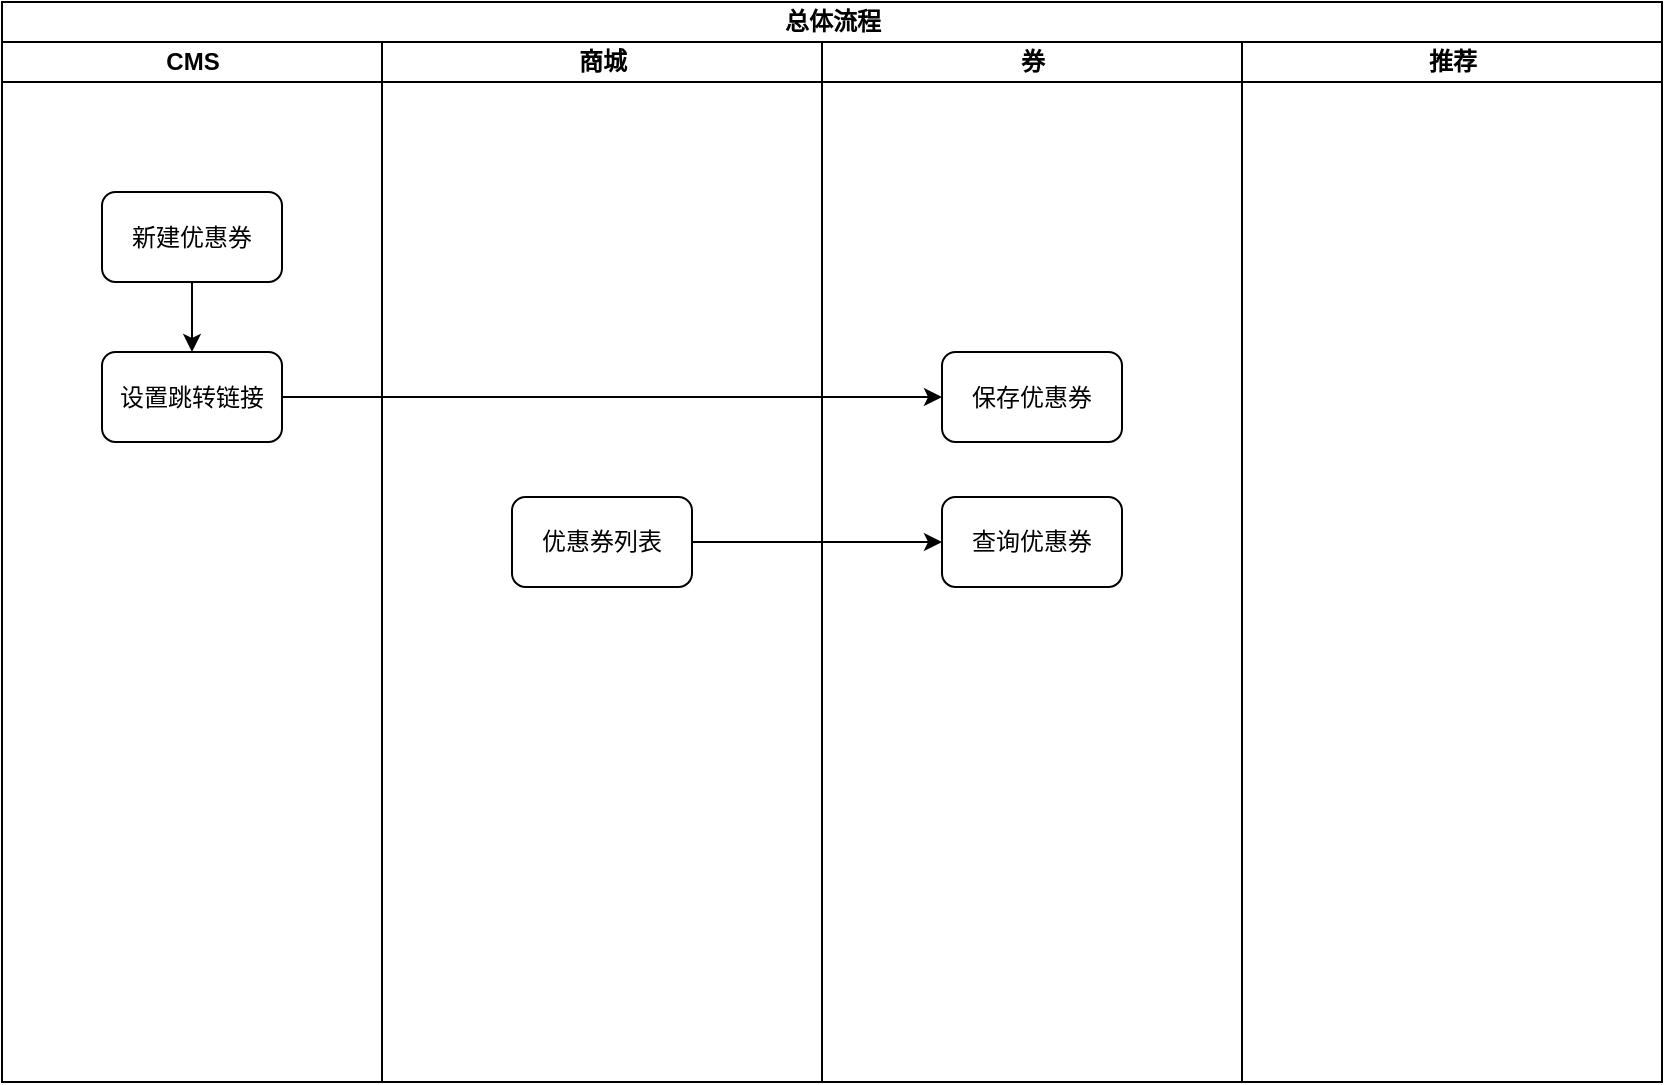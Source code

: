 <mxfile version="21.6.6" type="github">
  <diagram name="第 1 页" id="xIP1L7UhcC2tInQek6bY">
    <mxGraphModel dx="996" dy="541" grid="1" gridSize="10" guides="1" tooltips="1" connect="1" arrows="1" fold="1" page="1" pageScale="1" pageWidth="827" pageHeight="1169" math="0" shadow="0">
      <root>
        <mxCell id="0" />
        <mxCell id="1" parent="0" />
        <mxCell id="2ZWqnjDRBpzL2C1Y5E5V-1" value="总体流程" style="swimlane;childLayout=stackLayout;resizeParent=1;resizeParentMax=0;startSize=20;html=1;" vertex="1" parent="1">
          <mxGeometry x="60.0" y="45" width="830" height="540" as="geometry" />
        </mxCell>
        <mxCell id="2ZWqnjDRBpzL2C1Y5E5V-2" value="CMS" style="swimlane;startSize=20;html=1;" vertex="1" parent="2ZWqnjDRBpzL2C1Y5E5V-1">
          <mxGeometry y="20" width="190" height="520" as="geometry" />
        </mxCell>
        <mxCell id="2ZWqnjDRBpzL2C1Y5E5V-25" style="edgeStyle=orthogonalEdgeStyle;rounded=0;orthogonalLoop=1;jettySize=auto;html=1;" edge="1" parent="2ZWqnjDRBpzL2C1Y5E5V-2" source="2ZWqnjDRBpzL2C1Y5E5V-23" target="2ZWqnjDRBpzL2C1Y5E5V-24">
          <mxGeometry relative="1" as="geometry" />
        </mxCell>
        <mxCell id="2ZWqnjDRBpzL2C1Y5E5V-23" value="新建优惠券" style="rounded=1;whiteSpace=wrap;html=1;" vertex="1" parent="2ZWqnjDRBpzL2C1Y5E5V-2">
          <mxGeometry x="50" y="75" width="90" height="45" as="geometry" />
        </mxCell>
        <mxCell id="2ZWqnjDRBpzL2C1Y5E5V-24" value="设置跳转链接" style="rounded=1;whiteSpace=wrap;html=1;" vertex="1" parent="2ZWqnjDRBpzL2C1Y5E5V-2">
          <mxGeometry x="50" y="155" width="90" height="45" as="geometry" />
        </mxCell>
        <mxCell id="2ZWqnjDRBpzL2C1Y5E5V-3" value="商城" style="swimlane;startSize=20;html=1;" vertex="1" parent="2ZWqnjDRBpzL2C1Y5E5V-1">
          <mxGeometry x="190" y="20" width="220" height="520" as="geometry" />
        </mxCell>
        <mxCell id="2ZWqnjDRBpzL2C1Y5E5V-29" value="优惠券列表" style="rounded=1;whiteSpace=wrap;html=1;" vertex="1" parent="2ZWqnjDRBpzL2C1Y5E5V-3">
          <mxGeometry x="65" y="227.5" width="90" height="45" as="geometry" />
        </mxCell>
        <mxCell id="2ZWqnjDRBpzL2C1Y5E5V-21" value="券" style="swimlane;startSize=20;html=1;" vertex="1" parent="2ZWqnjDRBpzL2C1Y5E5V-1">
          <mxGeometry x="410" y="20" width="210" height="520" as="geometry">
            <mxRectangle x="410" y="20" width="40" height="520" as="alternateBounds" />
          </mxGeometry>
        </mxCell>
        <mxCell id="2ZWqnjDRBpzL2C1Y5E5V-26" value="保存优惠券" style="rounded=1;whiteSpace=wrap;html=1;" vertex="1" parent="2ZWqnjDRBpzL2C1Y5E5V-21">
          <mxGeometry x="60" y="155" width="90" height="45" as="geometry" />
        </mxCell>
        <mxCell id="2ZWqnjDRBpzL2C1Y5E5V-30" value="查询优惠券" style="rounded=1;whiteSpace=wrap;html=1;" vertex="1" parent="2ZWqnjDRBpzL2C1Y5E5V-21">
          <mxGeometry x="60" y="227.5" width="90" height="45" as="geometry" />
        </mxCell>
        <mxCell id="2ZWqnjDRBpzL2C1Y5E5V-4" value="推荐" style="swimlane;startSize=20;html=1;" vertex="1" parent="2ZWqnjDRBpzL2C1Y5E5V-1">
          <mxGeometry x="620" y="20" width="210" height="520" as="geometry">
            <mxRectangle x="410" y="20" width="40" height="520" as="alternateBounds" />
          </mxGeometry>
        </mxCell>
        <mxCell id="2ZWqnjDRBpzL2C1Y5E5V-27" style="edgeStyle=orthogonalEdgeStyle;rounded=0;orthogonalLoop=1;jettySize=auto;html=1;" edge="1" parent="2ZWqnjDRBpzL2C1Y5E5V-1" source="2ZWqnjDRBpzL2C1Y5E5V-24" target="2ZWqnjDRBpzL2C1Y5E5V-26">
          <mxGeometry relative="1" as="geometry" />
        </mxCell>
        <mxCell id="2ZWqnjDRBpzL2C1Y5E5V-31" style="edgeStyle=orthogonalEdgeStyle;rounded=0;orthogonalLoop=1;jettySize=auto;html=1;" edge="1" parent="2ZWqnjDRBpzL2C1Y5E5V-1" source="2ZWqnjDRBpzL2C1Y5E5V-29" target="2ZWqnjDRBpzL2C1Y5E5V-30">
          <mxGeometry relative="1" as="geometry" />
        </mxCell>
      </root>
    </mxGraphModel>
  </diagram>
</mxfile>

